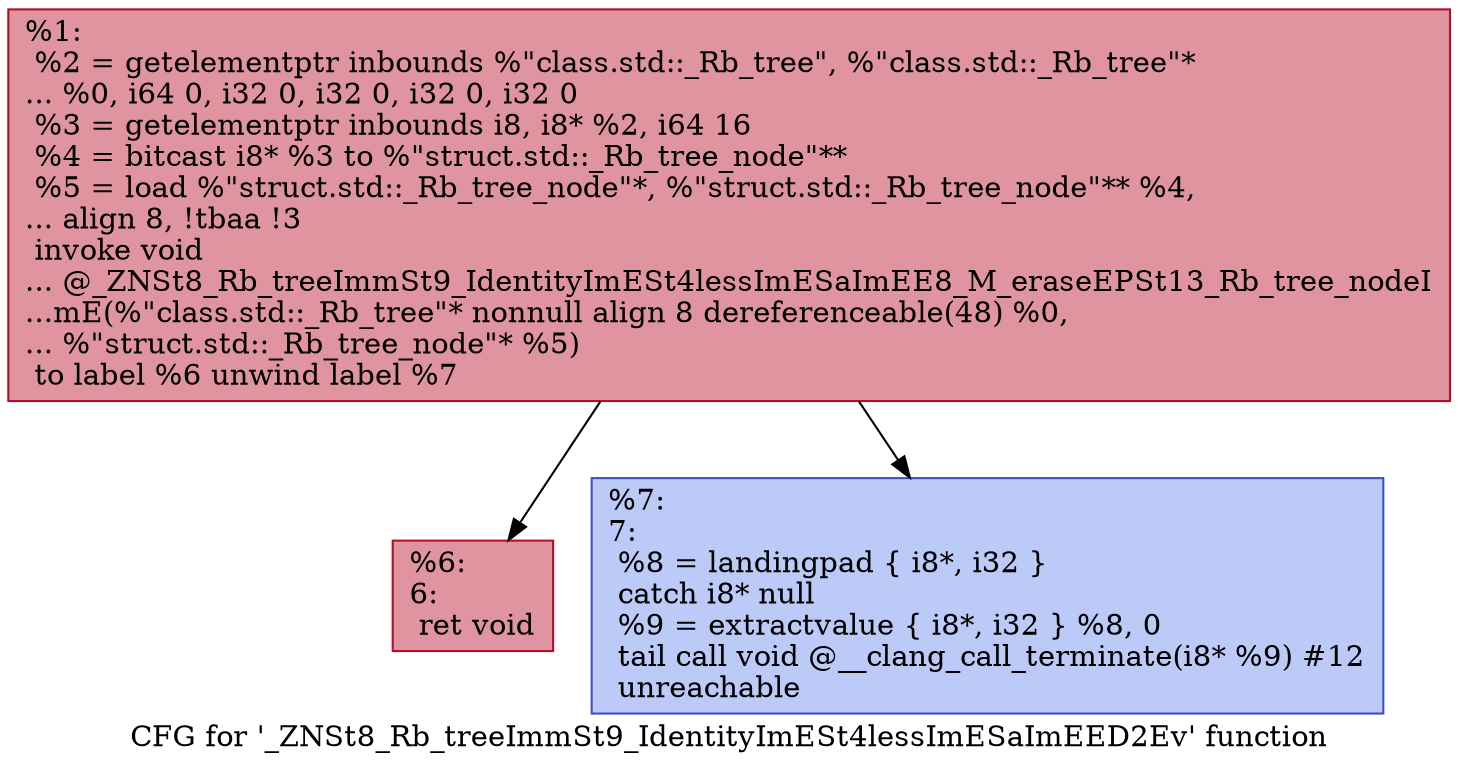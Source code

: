 digraph "CFG for '_ZNSt8_Rb_treeImmSt9_IdentityImESt4lessImESaImEED2Ev' function" {
	label="CFG for '_ZNSt8_Rb_treeImmSt9_IdentityImESt4lessImESaImEED2Ev' function";

	Node0x55dfbe0518d0 [shape=record,color="#b70d28ff", style=filled, fillcolor="#b70d2870",label="{%1:\l  %2 = getelementptr inbounds %\"class.std::_Rb_tree\", %\"class.std::_Rb_tree\"*\l... %0, i64 0, i32 0, i32 0, i32 0, i32 0\l  %3 = getelementptr inbounds i8, i8* %2, i64 16\l  %4 = bitcast i8* %3 to %\"struct.std::_Rb_tree_node\"**\l  %5 = load %\"struct.std::_Rb_tree_node\"*, %\"struct.std::_Rb_tree_node\"** %4,\l... align 8, !tbaa !3\l  invoke void\l... @_ZNSt8_Rb_treeImmSt9_IdentityImESt4lessImESaImEE8_M_eraseEPSt13_Rb_tree_nodeI\l...mE(%\"class.std::_Rb_tree\"* nonnull align 8 dereferenceable(48) %0,\l... %\"struct.std::_Rb_tree_node\"* %5)\l          to label %6 unwind label %7\l}"];
	Node0x55dfbe0518d0 -> Node0x55dfbe051c10;
	Node0x55dfbe0518d0 -> Node0x55dfbe051c60;
	Node0x55dfbe051c10 [shape=record,color="#b70d28ff", style=filled, fillcolor="#b70d2870",label="{%6:\l6:                                                \l  ret void\l}"];
	Node0x55dfbe051c60 [shape=record,color="#3d50c3ff", style=filled, fillcolor="#6687ed70",label="{%7:\l7:                                                \l  %8 = landingpad \{ i8*, i32 \}\l          catch i8* null\l  %9 = extractvalue \{ i8*, i32 \} %8, 0\l  tail call void @__clang_call_terminate(i8* %9) #12\l  unreachable\l}"];
}

